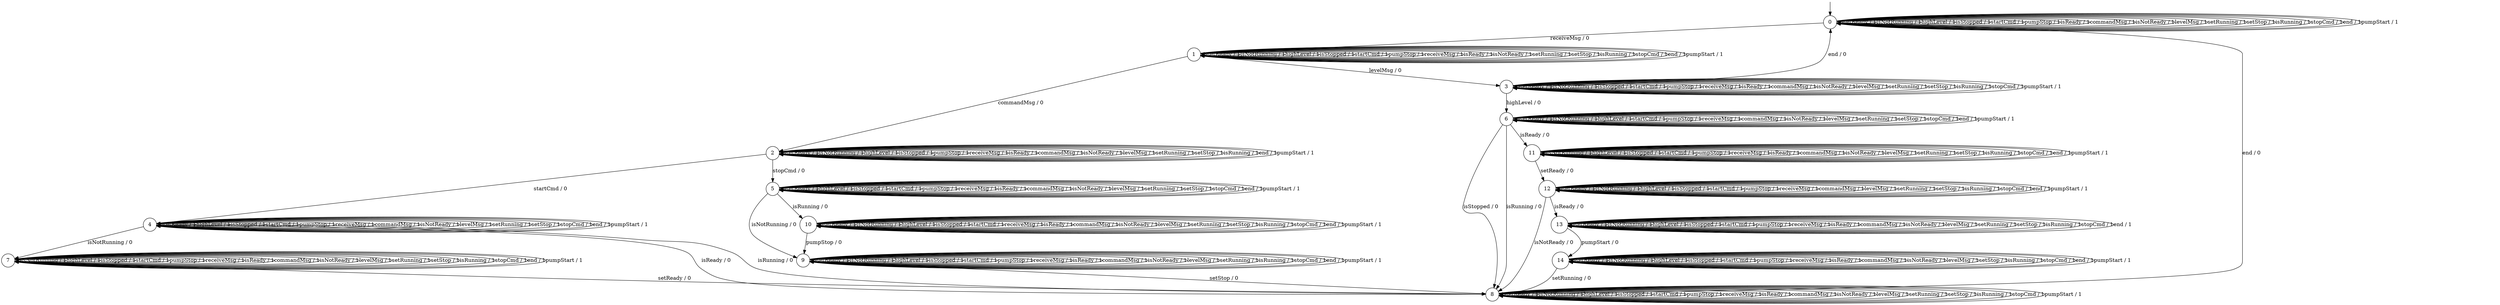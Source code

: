 digraph g {

	s0 [shape="circle" label="0"];
	s1 [shape="circle" label="1"];
	s2 [shape="circle" label="2"];
	s3 [shape="circle" label="3"];
	s4 [shape="circle" label="4"];
	s5 [shape="circle" label="5"];
	s6 [shape="circle" label="6"];
	s7 [shape="circle" label="7"];
	s8 [shape="circle" label="8"];
	s9 [shape="circle" label="9"];
	s10 [shape="circle" label="10"];
	s11 [shape="circle" label="11"];
	s12 [shape="circle" label="12"];
	s13 [shape="circle" label="13"];
	s14 [shape="circle" label="14"];
	s0 -> s0 [label="setReady / 1"];
	s0 -> s0 [label="isNotRunning / 1"];
	s0 -> s0 [label="highLevel / 1"];
	s0 -> s0 [label="isStopped / 1"];
	s0 -> s0 [label="startCmd / 1"];
	s0 -> s0 [label="pumpStop / 1"];
	s0 -> s1 [label="receiveMsg / 0"];
	s0 -> s0 [label="isReady / 1"];
	s0 -> s0 [label="commandMsg / 1"];
	s0 -> s0 [label="isNotReady / 1"];
	s0 -> s0 [label="levelMsg / 1"];
	s0 -> s0 [label="setRunning / 1"];
	s0 -> s0 [label="setStop / 1"];
	s0 -> s0 [label="isRunning / 1"];
	s0 -> s0 [label="stopCmd / 1"];
	s0 -> s0 [label="end / 1"];
	s0 -> s0 [label="pumpStart / 1"];
	s1 -> s1 [label="setReady / 1"];
	s1 -> s1 [label="isNotRunning / 1"];
	s1 -> s1 [label="highLevel / 1"];
	s1 -> s1 [label="isStopped / 1"];
	s1 -> s1 [label="startCmd / 1"];
	s1 -> s1 [label="pumpStop / 1"];
	s1 -> s1 [label="receiveMsg / 1"];
	s1 -> s1 [label="isReady / 1"];
	s1 -> s2 [label="commandMsg / 0"];
	s1 -> s1 [label="isNotReady / 1"];
	s1 -> s3 [label="levelMsg / 0"];
	s1 -> s1 [label="setRunning / 1"];
	s1 -> s1 [label="setStop / 1"];
	s1 -> s1 [label="isRunning / 1"];
	s1 -> s1 [label="stopCmd / 1"];
	s1 -> s1 [label="end / 1"];
	s1 -> s1 [label="pumpStart / 1"];
	s2 -> s2 [label="setReady / 1"];
	s2 -> s2 [label="isNotRunning / 1"];
	s2 -> s2 [label="highLevel / 1"];
	s2 -> s2 [label="isStopped / 1"];
	s2 -> s4 [label="startCmd / 0"];
	s2 -> s2 [label="pumpStop / 1"];
	s2 -> s2 [label="receiveMsg / 1"];
	s2 -> s2 [label="isReady / 1"];
	s2 -> s2 [label="commandMsg / 1"];
	s2 -> s2 [label="isNotReady / 1"];
	s2 -> s2 [label="levelMsg / 1"];
	s2 -> s2 [label="setRunning / 1"];
	s2 -> s2 [label="setStop / 1"];
	s2 -> s2 [label="isRunning / 1"];
	s2 -> s5 [label="stopCmd / 0"];
	s2 -> s2 [label="end / 1"];
	s2 -> s2 [label="pumpStart / 1"];
	s3 -> s3 [label="setReady / 1"];
	s3 -> s3 [label="isNotRunning / 1"];
	s3 -> s6 [label="highLevel / 0"];
	s3 -> s3 [label="isStopped / 1"];
	s3 -> s3 [label="startCmd / 1"];
	s3 -> s3 [label="pumpStop / 1"];
	s3 -> s3 [label="receiveMsg / 1"];
	s3 -> s3 [label="isReady / 1"];
	s3 -> s3 [label="commandMsg / 1"];
	s3 -> s3 [label="isNotReady / 1"];
	s3 -> s3 [label="levelMsg / 1"];
	s3 -> s3 [label="setRunning / 1"];
	s3 -> s3 [label="setStop / 1"];
	s3 -> s3 [label="isRunning / 1"];
	s3 -> s3 [label="stopCmd / 1"];
	s3 -> s0 [label="end / 0"];
	s3 -> s3 [label="pumpStart / 1"];
	s4 -> s4 [label="setReady / 1"];
	s4 -> s7 [label="isNotRunning / 0"];
	s4 -> s4 [label="highLevel / 1"];
	s4 -> s4 [label="isStopped / 1"];
	s4 -> s4 [label="startCmd / 1"];
	s4 -> s4 [label="pumpStop / 1"];
	s4 -> s4 [label="receiveMsg / 1"];
	s4 -> s8 [label="isReady / 0"];
	s4 -> s4 [label="commandMsg / 1"];
	s4 -> s4 [label="isNotReady / 1"];
	s4 -> s4 [label="levelMsg / 1"];
	s4 -> s4 [label="setRunning / 1"];
	s4 -> s4 [label="setStop / 1"];
	s4 -> s8 [label="isRunning / 0"];
	s4 -> s4 [label="stopCmd / 1"];
	s4 -> s4 [label="end / 1"];
	s4 -> s4 [label="pumpStart / 1"];
	s5 -> s5 [label="setReady / 1"];
	s5 -> s9 [label="isNotRunning / 0"];
	s5 -> s5 [label="highLevel / 1"];
	s5 -> s5 [label="isStopped / 1"];
	s5 -> s5 [label="startCmd / 1"];
	s5 -> s5 [label="pumpStop / 1"];
	s5 -> s5 [label="receiveMsg / 1"];
	s5 -> s5 [label="isReady / 1"];
	s5 -> s5 [label="commandMsg / 1"];
	s5 -> s5 [label="isNotReady / 1"];
	s5 -> s5 [label="levelMsg / 1"];
	s5 -> s5 [label="setRunning / 1"];
	s5 -> s5 [label="setStop / 1"];
	s5 -> s10 [label="isRunning / 0"];
	s5 -> s5 [label="stopCmd / 1"];
	s5 -> s5 [label="end / 1"];
	s5 -> s5 [label="pumpStart / 1"];
	s6 -> s6 [label="setReady / 1"];
	s6 -> s6 [label="isNotRunning / 1"];
	s6 -> s6 [label="highLevel / 1"];
	s6 -> s8 [label="isStopped / 0"];
	s6 -> s6 [label="startCmd / 1"];
	s6 -> s6 [label="pumpStop / 1"];
	s6 -> s6 [label="receiveMsg / 1"];
	s6 -> s11 [label="isReady / 0"];
	s6 -> s6 [label="commandMsg / 1"];
	s6 -> s6 [label="isNotReady / 1"];
	s6 -> s6 [label="levelMsg / 1"];
	s6 -> s6 [label="setRunning / 1"];
	s6 -> s6 [label="setStop / 1"];
	s6 -> s8 [label="isRunning / 0"];
	s6 -> s6 [label="stopCmd / 1"];
	s6 -> s6 [label="end / 1"];
	s6 -> s6 [label="pumpStart / 1"];
	s7 -> s8 [label="setReady / 0"];
	s7 -> s7 [label="isNotRunning / 1"];
	s7 -> s7 [label="highLevel / 1"];
	s7 -> s7 [label="isStopped / 1"];
	s7 -> s7 [label="startCmd / 1"];
	s7 -> s7 [label="pumpStop / 1"];
	s7 -> s7 [label="receiveMsg / 1"];
	s7 -> s7 [label="isReady / 1"];
	s7 -> s7 [label="commandMsg / 1"];
	s7 -> s7 [label="isNotReady / 1"];
	s7 -> s7 [label="levelMsg / 1"];
	s7 -> s7 [label="setRunning / 1"];
	s7 -> s7 [label="setStop / 1"];
	s7 -> s7 [label="isRunning / 1"];
	s7 -> s7 [label="stopCmd / 1"];
	s7 -> s7 [label="end / 1"];
	s7 -> s7 [label="pumpStart / 1"];
	s8 -> s8 [label="setReady / 1"];
	s8 -> s8 [label="isNotRunning / 1"];
	s8 -> s8 [label="highLevel / 1"];
	s8 -> s8 [label="isStopped / 1"];
	s8 -> s8 [label="startCmd / 1"];
	s8 -> s8 [label="pumpStop / 1"];
	s8 -> s8 [label="receiveMsg / 1"];
	s8 -> s8 [label="isReady / 1"];
	s8 -> s8 [label="commandMsg / 1"];
	s8 -> s8 [label="isNotReady / 1"];
	s8 -> s8 [label="levelMsg / 1"];
	s8 -> s8 [label="setRunning / 1"];
	s8 -> s8 [label="setStop / 1"];
	s8 -> s8 [label="isRunning / 1"];
	s8 -> s8 [label="stopCmd / 1"];
	s8 -> s0 [label="end / 0"];
	s8 -> s8 [label="pumpStart / 1"];
	s9 -> s9 [label="setReady / 1"];
	s9 -> s9 [label="isNotRunning / 1"];
	s9 -> s9 [label="highLevel / 1"];
	s9 -> s9 [label="isStopped / 1"];
	s9 -> s9 [label="startCmd / 1"];
	s9 -> s9 [label="pumpStop / 1"];
	s9 -> s9 [label="receiveMsg / 1"];
	s9 -> s9 [label="isReady / 1"];
	s9 -> s9 [label="commandMsg / 1"];
	s9 -> s9 [label="isNotReady / 1"];
	s9 -> s9 [label="levelMsg / 1"];
	s9 -> s9 [label="setRunning / 1"];
	s9 -> s8 [label="setStop / 0"];
	s9 -> s9 [label="isRunning / 1"];
	s9 -> s9 [label="stopCmd / 1"];
	s9 -> s9 [label="end / 1"];
	s9 -> s9 [label="pumpStart / 1"];
	s10 -> s10 [label="setReady / 1"];
	s10 -> s10 [label="isNotRunning / 1"];
	s10 -> s10 [label="highLevel / 1"];
	s10 -> s10 [label="isStopped / 1"];
	s10 -> s10 [label="startCmd / 1"];
	s10 -> s9 [label="pumpStop / 0"];
	s10 -> s10 [label="receiveMsg / 1"];
	s10 -> s10 [label="isReady / 1"];
	s10 -> s10 [label="commandMsg / 1"];
	s10 -> s10 [label="isNotReady / 1"];
	s10 -> s10 [label="levelMsg / 1"];
	s10 -> s10 [label="setRunning / 1"];
	s10 -> s10 [label="setStop / 1"];
	s10 -> s10 [label="isRunning / 1"];
	s10 -> s10 [label="stopCmd / 1"];
	s10 -> s10 [label="end / 1"];
	s10 -> s10 [label="pumpStart / 1"];
	s11 -> s12 [label="setReady / 0"];
	s11 -> s11 [label="isNotRunning / 1"];
	s11 -> s11 [label="highLevel / 1"];
	s11 -> s11 [label="isStopped / 1"];
	s11 -> s11 [label="startCmd / 1"];
	s11 -> s11 [label="pumpStop / 1"];
	s11 -> s11 [label="receiveMsg / 1"];
	s11 -> s11 [label="isReady / 1"];
	s11 -> s11 [label="commandMsg / 1"];
	s11 -> s11 [label="isNotReady / 1"];
	s11 -> s11 [label="levelMsg / 1"];
	s11 -> s11 [label="setRunning / 1"];
	s11 -> s11 [label="setStop / 1"];
	s11 -> s11 [label="isRunning / 1"];
	s11 -> s11 [label="stopCmd / 1"];
	s11 -> s11 [label="end / 1"];
	s11 -> s11 [label="pumpStart / 1"];
	s12 -> s12 [label="setReady / 1"];
	s12 -> s12 [label="isNotRunning / 1"];
	s12 -> s12 [label="highLevel / 1"];
	s12 -> s12 [label="isStopped / 1"];
	s12 -> s12 [label="startCmd / 1"];
	s12 -> s12 [label="pumpStop / 1"];
	s12 -> s12 [label="receiveMsg / 1"];
	s12 -> s13 [label="isReady / 0"];
	s12 -> s12 [label="commandMsg / 1"];
	s12 -> s8 [label="isNotReady / 0"];
	s12 -> s12 [label="levelMsg / 1"];
	s12 -> s12 [label="setRunning / 1"];
	s12 -> s12 [label="setStop / 1"];
	s12 -> s12 [label="isRunning / 1"];
	s12 -> s12 [label="stopCmd / 1"];
	s12 -> s12 [label="end / 1"];
	s12 -> s12 [label="pumpStart / 1"];
	s13 -> s13 [label="setReady / 1"];
	s13 -> s13 [label="isNotRunning / 1"];
	s13 -> s13 [label="highLevel / 1"];
	s13 -> s13 [label="isStopped / 1"];
	s13 -> s13 [label="startCmd / 1"];
	s13 -> s13 [label="pumpStop / 1"];
	s13 -> s13 [label="receiveMsg / 1"];
	s13 -> s13 [label="isReady / 1"];
	s13 -> s13 [label="commandMsg / 1"];
	s13 -> s13 [label="isNotReady / 1"];
	s13 -> s13 [label="levelMsg / 1"];
	s13 -> s13 [label="setRunning / 1"];
	s13 -> s13 [label="setStop / 1"];
	s13 -> s13 [label="isRunning / 1"];
	s13 -> s13 [label="stopCmd / 1"];
	s13 -> s13 [label="end / 1"];
	s13 -> s14 [label="pumpStart / 0"];
	s14 -> s14 [label="setReady / 1"];
	s14 -> s14 [label="isNotRunning / 1"];
	s14 -> s14 [label="highLevel / 1"];
	s14 -> s14 [label="isStopped / 1"];
	s14 -> s14 [label="startCmd / 1"];
	s14 -> s14 [label="pumpStop / 1"];
	s14 -> s14 [label="receiveMsg / 1"];
	s14 -> s14 [label="isReady / 1"];
	s14 -> s14 [label="commandMsg / 1"];
	s14 -> s14 [label="isNotReady / 1"];
	s14 -> s14 [label="levelMsg / 1"];
	s14 -> s8 [label="setRunning / 0"];
	s14 -> s14 [label="setStop / 1"];
	s14 -> s14 [label="isRunning / 1"];
	s14 -> s14 [label="stopCmd / 1"];
	s14 -> s14 [label="end / 1"];
	s14 -> s14 [label="pumpStart / 1"];

__start0 [label="" shape="none" width="0" height="0"];
__start0 -> s0;
}
